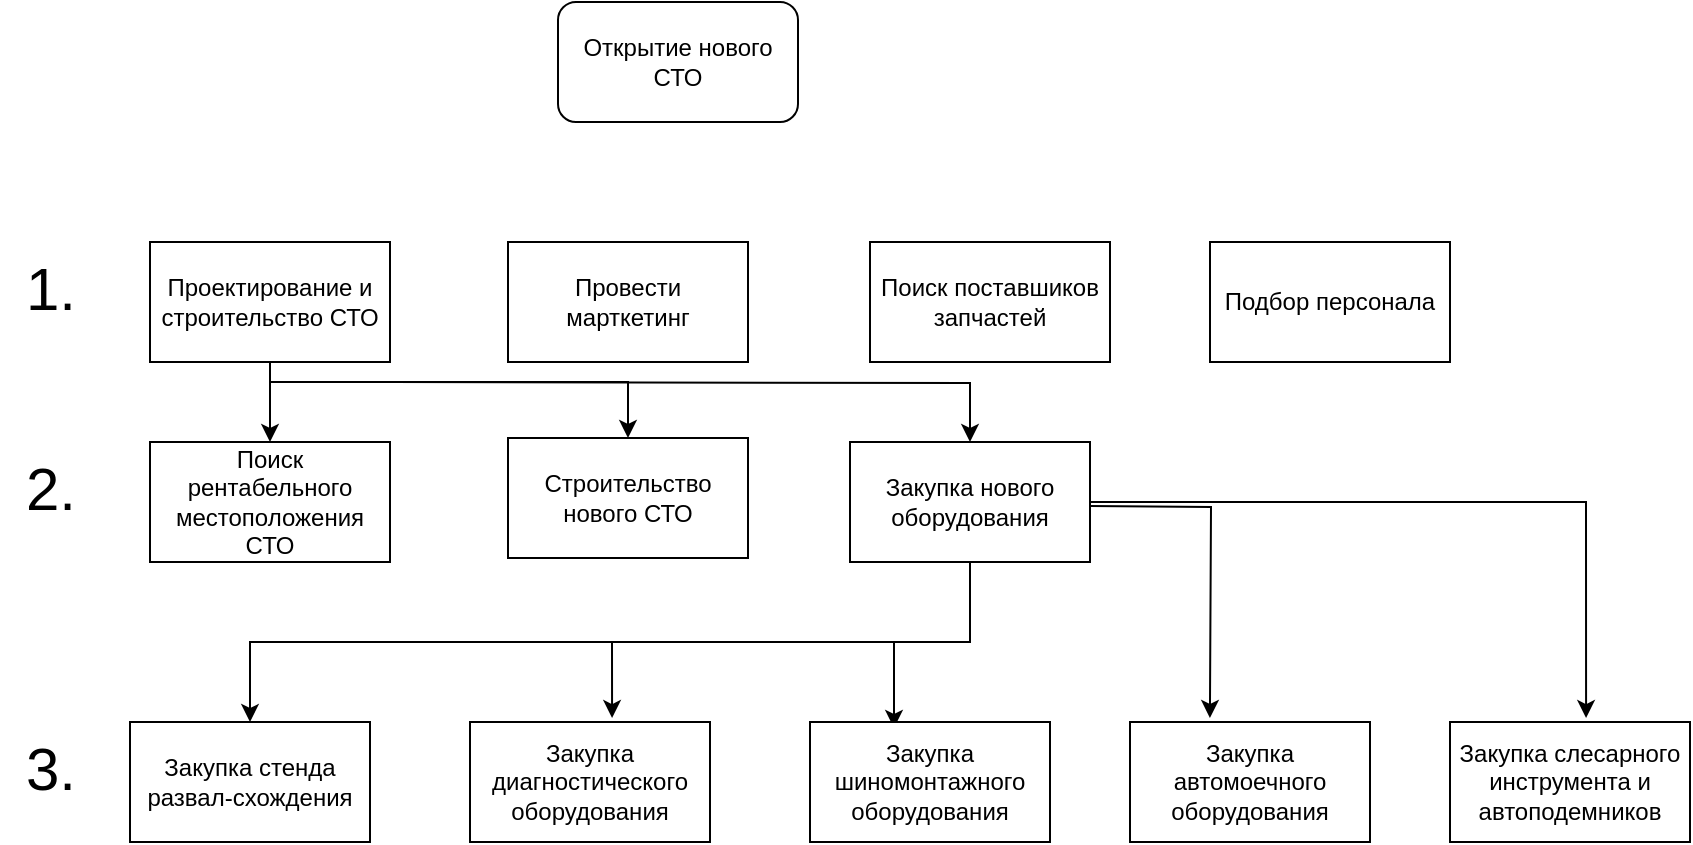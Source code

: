 <mxfile version="21.5.0" type="device">
  <diagram name="Страница 1" id="qqXfNB4gu3gRS1dnE2do">
    <mxGraphModel dx="1434" dy="844" grid="1" gridSize="10" guides="1" tooltips="1" connect="1" arrows="1" fold="1" page="1" pageScale="1" pageWidth="827" pageHeight="1169" math="0" shadow="0">
      <root>
        <mxCell id="0" />
        <mxCell id="1" parent="0" />
        <mxCell id="ta9OTCw8AOBSyfI7Z184-1" value="Открытие нового СТО" style="rounded=1;whiteSpace=wrap;html=1;" vertex="1" parent="1">
          <mxGeometry x="294" y="20" width="120" height="60" as="geometry" />
        </mxCell>
        <mxCell id="ta9OTCw8AOBSyfI7Z184-7" value="" style="edgeStyle=orthogonalEdgeStyle;rounded=0;orthogonalLoop=1;jettySize=auto;html=1;" edge="1" parent="1" source="ta9OTCw8AOBSyfI7Z184-2" target="ta9OTCw8AOBSyfI7Z184-6">
          <mxGeometry relative="1" as="geometry" />
        </mxCell>
        <mxCell id="ta9OTCw8AOBSyfI7Z184-12" style="edgeStyle=orthogonalEdgeStyle;rounded=0;orthogonalLoop=1;jettySize=auto;html=1;" edge="1" parent="1" source="ta9OTCw8AOBSyfI7Z184-2" target="ta9OTCw8AOBSyfI7Z184-10">
          <mxGeometry relative="1" as="geometry">
            <Array as="points">
              <mxPoint x="150" y="210" />
              <mxPoint x="329" y="210" />
            </Array>
          </mxGeometry>
        </mxCell>
        <mxCell id="ta9OTCw8AOBSyfI7Z184-13" value="" style="edgeStyle=orthogonalEdgeStyle;rounded=0;orthogonalLoop=1;jettySize=auto;html=1;entryX=0.5;entryY=0;entryDx=0;entryDy=0;" edge="1" parent="1" target="ta9OTCw8AOBSyfI7Z184-11">
          <mxGeometry relative="1" as="geometry">
            <mxPoint x="210" y="210" as="sourcePoint" />
            <mxPoint x="510" y="280" as="targetPoint" />
          </mxGeometry>
        </mxCell>
        <mxCell id="ta9OTCw8AOBSyfI7Z184-2" value="Проектирование и строительство СТО" style="rounded=0;whiteSpace=wrap;html=1;" vertex="1" parent="1">
          <mxGeometry x="90" y="140" width="120" height="60" as="geometry" />
        </mxCell>
        <mxCell id="ta9OTCw8AOBSyfI7Z184-3" value="Провести марткетинг" style="rounded=0;whiteSpace=wrap;html=1;" vertex="1" parent="1">
          <mxGeometry x="269" y="140" width="120" height="60" as="geometry" />
        </mxCell>
        <mxCell id="ta9OTCw8AOBSyfI7Z184-4" value="Поиск поставшиков запчастей" style="rounded=0;whiteSpace=wrap;html=1;" vertex="1" parent="1">
          <mxGeometry x="450" y="140" width="120" height="60" as="geometry" />
        </mxCell>
        <mxCell id="ta9OTCw8AOBSyfI7Z184-5" value="Подбор персонала" style="rounded=0;whiteSpace=wrap;html=1;" vertex="1" parent="1">
          <mxGeometry x="620" y="140" width="120" height="60" as="geometry" />
        </mxCell>
        <mxCell id="ta9OTCw8AOBSyfI7Z184-6" value="Поиск рентабельного местоположения СТО" style="rounded=0;whiteSpace=wrap;html=1;" vertex="1" parent="1">
          <mxGeometry x="90" y="240" width="120" height="60" as="geometry" />
        </mxCell>
        <mxCell id="ta9OTCw8AOBSyfI7Z184-8" value="&lt;font style=&quot;font-size: 30px;&quot;&gt;1.&lt;/font&gt;" style="text;html=1;align=center;verticalAlign=middle;resizable=0;points=[];autosize=1;strokeColor=none;fillColor=none;" vertex="1" parent="1">
          <mxGeometry x="15" y="138" width="50" height="50" as="geometry" />
        </mxCell>
        <mxCell id="ta9OTCw8AOBSyfI7Z184-9" value="&lt;font style=&quot;font-size: 30px;&quot;&gt;2.&lt;/font&gt;" style="text;html=1;align=center;verticalAlign=middle;resizable=0;points=[];autosize=1;strokeColor=none;fillColor=none;" vertex="1" parent="1">
          <mxGeometry x="15" y="238" width="50" height="50" as="geometry" />
        </mxCell>
        <mxCell id="ta9OTCw8AOBSyfI7Z184-10" value="Строительство нового СТО" style="rounded=0;whiteSpace=wrap;html=1;" vertex="1" parent="1">
          <mxGeometry x="269" y="238" width="120" height="60" as="geometry" />
        </mxCell>
        <mxCell id="ta9OTCw8AOBSyfI7Z184-20" value="" style="edgeStyle=orthogonalEdgeStyle;rounded=0;orthogonalLoop=1;jettySize=auto;html=1;entryX=0.567;entryY=-0.033;entryDx=0;entryDy=0;entryPerimeter=0;" edge="1" parent="1" source="ta9OTCw8AOBSyfI7Z184-11" target="ta9OTCw8AOBSyfI7Z184-16">
          <mxGeometry relative="1" as="geometry">
            <Array as="points">
              <mxPoint x="808" y="270" />
            </Array>
          </mxGeometry>
        </mxCell>
        <mxCell id="ta9OTCw8AOBSyfI7Z184-22" value="" style="edgeStyle=orthogonalEdgeStyle;rounded=0;orthogonalLoop=1;jettySize=auto;html=1;entryX=0.333;entryY=-0.067;entryDx=0;entryDy=0;entryPerimeter=0;" edge="1" parent="1">
          <mxGeometry relative="1" as="geometry">
            <mxPoint x="560" y="272.02" as="sourcePoint" />
            <mxPoint x="619.96" y="378" as="targetPoint" />
          </mxGeometry>
        </mxCell>
        <mxCell id="ta9OTCw8AOBSyfI7Z184-23" value="" style="edgeStyle=orthogonalEdgeStyle;rounded=0;orthogonalLoop=1;jettySize=auto;html=1;entryX=0.35;entryY=0.05;entryDx=0;entryDy=0;entryPerimeter=0;" edge="1" parent="1" source="ta9OTCw8AOBSyfI7Z184-11" target="ta9OTCw8AOBSyfI7Z184-18">
          <mxGeometry relative="1" as="geometry" />
        </mxCell>
        <mxCell id="ta9OTCw8AOBSyfI7Z184-24" value="" style="edgeStyle=orthogonalEdgeStyle;rounded=0;orthogonalLoop=1;jettySize=auto;html=1;entryX=0.592;entryY=-0.033;entryDx=0;entryDy=0;entryPerimeter=0;" edge="1" parent="1" source="ta9OTCw8AOBSyfI7Z184-11" target="ta9OTCw8AOBSyfI7Z184-15">
          <mxGeometry relative="1" as="geometry">
            <Array as="points">
              <mxPoint x="500" y="340" />
              <mxPoint x="321" y="340" />
            </Array>
          </mxGeometry>
        </mxCell>
        <mxCell id="ta9OTCw8AOBSyfI7Z184-25" value="" style="edgeStyle=orthogonalEdgeStyle;rounded=0;orthogonalLoop=1;jettySize=auto;html=1;entryX=0.5;entryY=0;entryDx=0;entryDy=0;" edge="1" parent="1" source="ta9OTCw8AOBSyfI7Z184-11" target="ta9OTCw8AOBSyfI7Z184-17">
          <mxGeometry relative="1" as="geometry">
            <Array as="points">
              <mxPoint x="500" y="340" />
              <mxPoint x="140" y="340" />
            </Array>
          </mxGeometry>
        </mxCell>
        <mxCell id="ta9OTCw8AOBSyfI7Z184-11" value="Закупка нового оборудования" style="rounded=0;whiteSpace=wrap;html=1;" vertex="1" parent="1">
          <mxGeometry x="440" y="240" width="120" height="60" as="geometry" />
        </mxCell>
        <mxCell id="ta9OTCw8AOBSyfI7Z184-14" value="Закупка автомоечного оборудования" style="rounded=0;whiteSpace=wrap;html=1;" vertex="1" parent="1">
          <mxGeometry x="580" y="380" width="120" height="60" as="geometry" />
        </mxCell>
        <mxCell id="ta9OTCw8AOBSyfI7Z184-15" value="Закупка диагностического оборудования" style="rounded=0;whiteSpace=wrap;html=1;" vertex="1" parent="1">
          <mxGeometry x="250" y="380" width="120" height="60" as="geometry" />
        </mxCell>
        <mxCell id="ta9OTCw8AOBSyfI7Z184-16" value="Закупка слесарного инструмента и автоподемников" style="rounded=0;whiteSpace=wrap;html=1;" vertex="1" parent="1">
          <mxGeometry x="740" y="380" width="120" height="60" as="geometry" />
        </mxCell>
        <mxCell id="ta9OTCw8AOBSyfI7Z184-17" value="Закупка стенда развал-схождения" style="rounded=0;whiteSpace=wrap;html=1;" vertex="1" parent="1">
          <mxGeometry x="80" y="380" width="120" height="60" as="geometry" />
        </mxCell>
        <mxCell id="ta9OTCw8AOBSyfI7Z184-18" value="Закупка шиномонтажного оборудования" style="rounded=0;whiteSpace=wrap;html=1;" vertex="1" parent="1">
          <mxGeometry x="420" y="380" width="120" height="60" as="geometry" />
        </mxCell>
        <mxCell id="ta9OTCw8AOBSyfI7Z184-19" value="&lt;font style=&quot;font-size: 30px;&quot;&gt;3.&lt;/font&gt;" style="text;html=1;align=center;verticalAlign=middle;resizable=0;points=[];autosize=1;strokeColor=none;fillColor=none;" vertex="1" parent="1">
          <mxGeometry x="15" y="378" width="50" height="50" as="geometry" />
        </mxCell>
      </root>
    </mxGraphModel>
  </diagram>
</mxfile>
